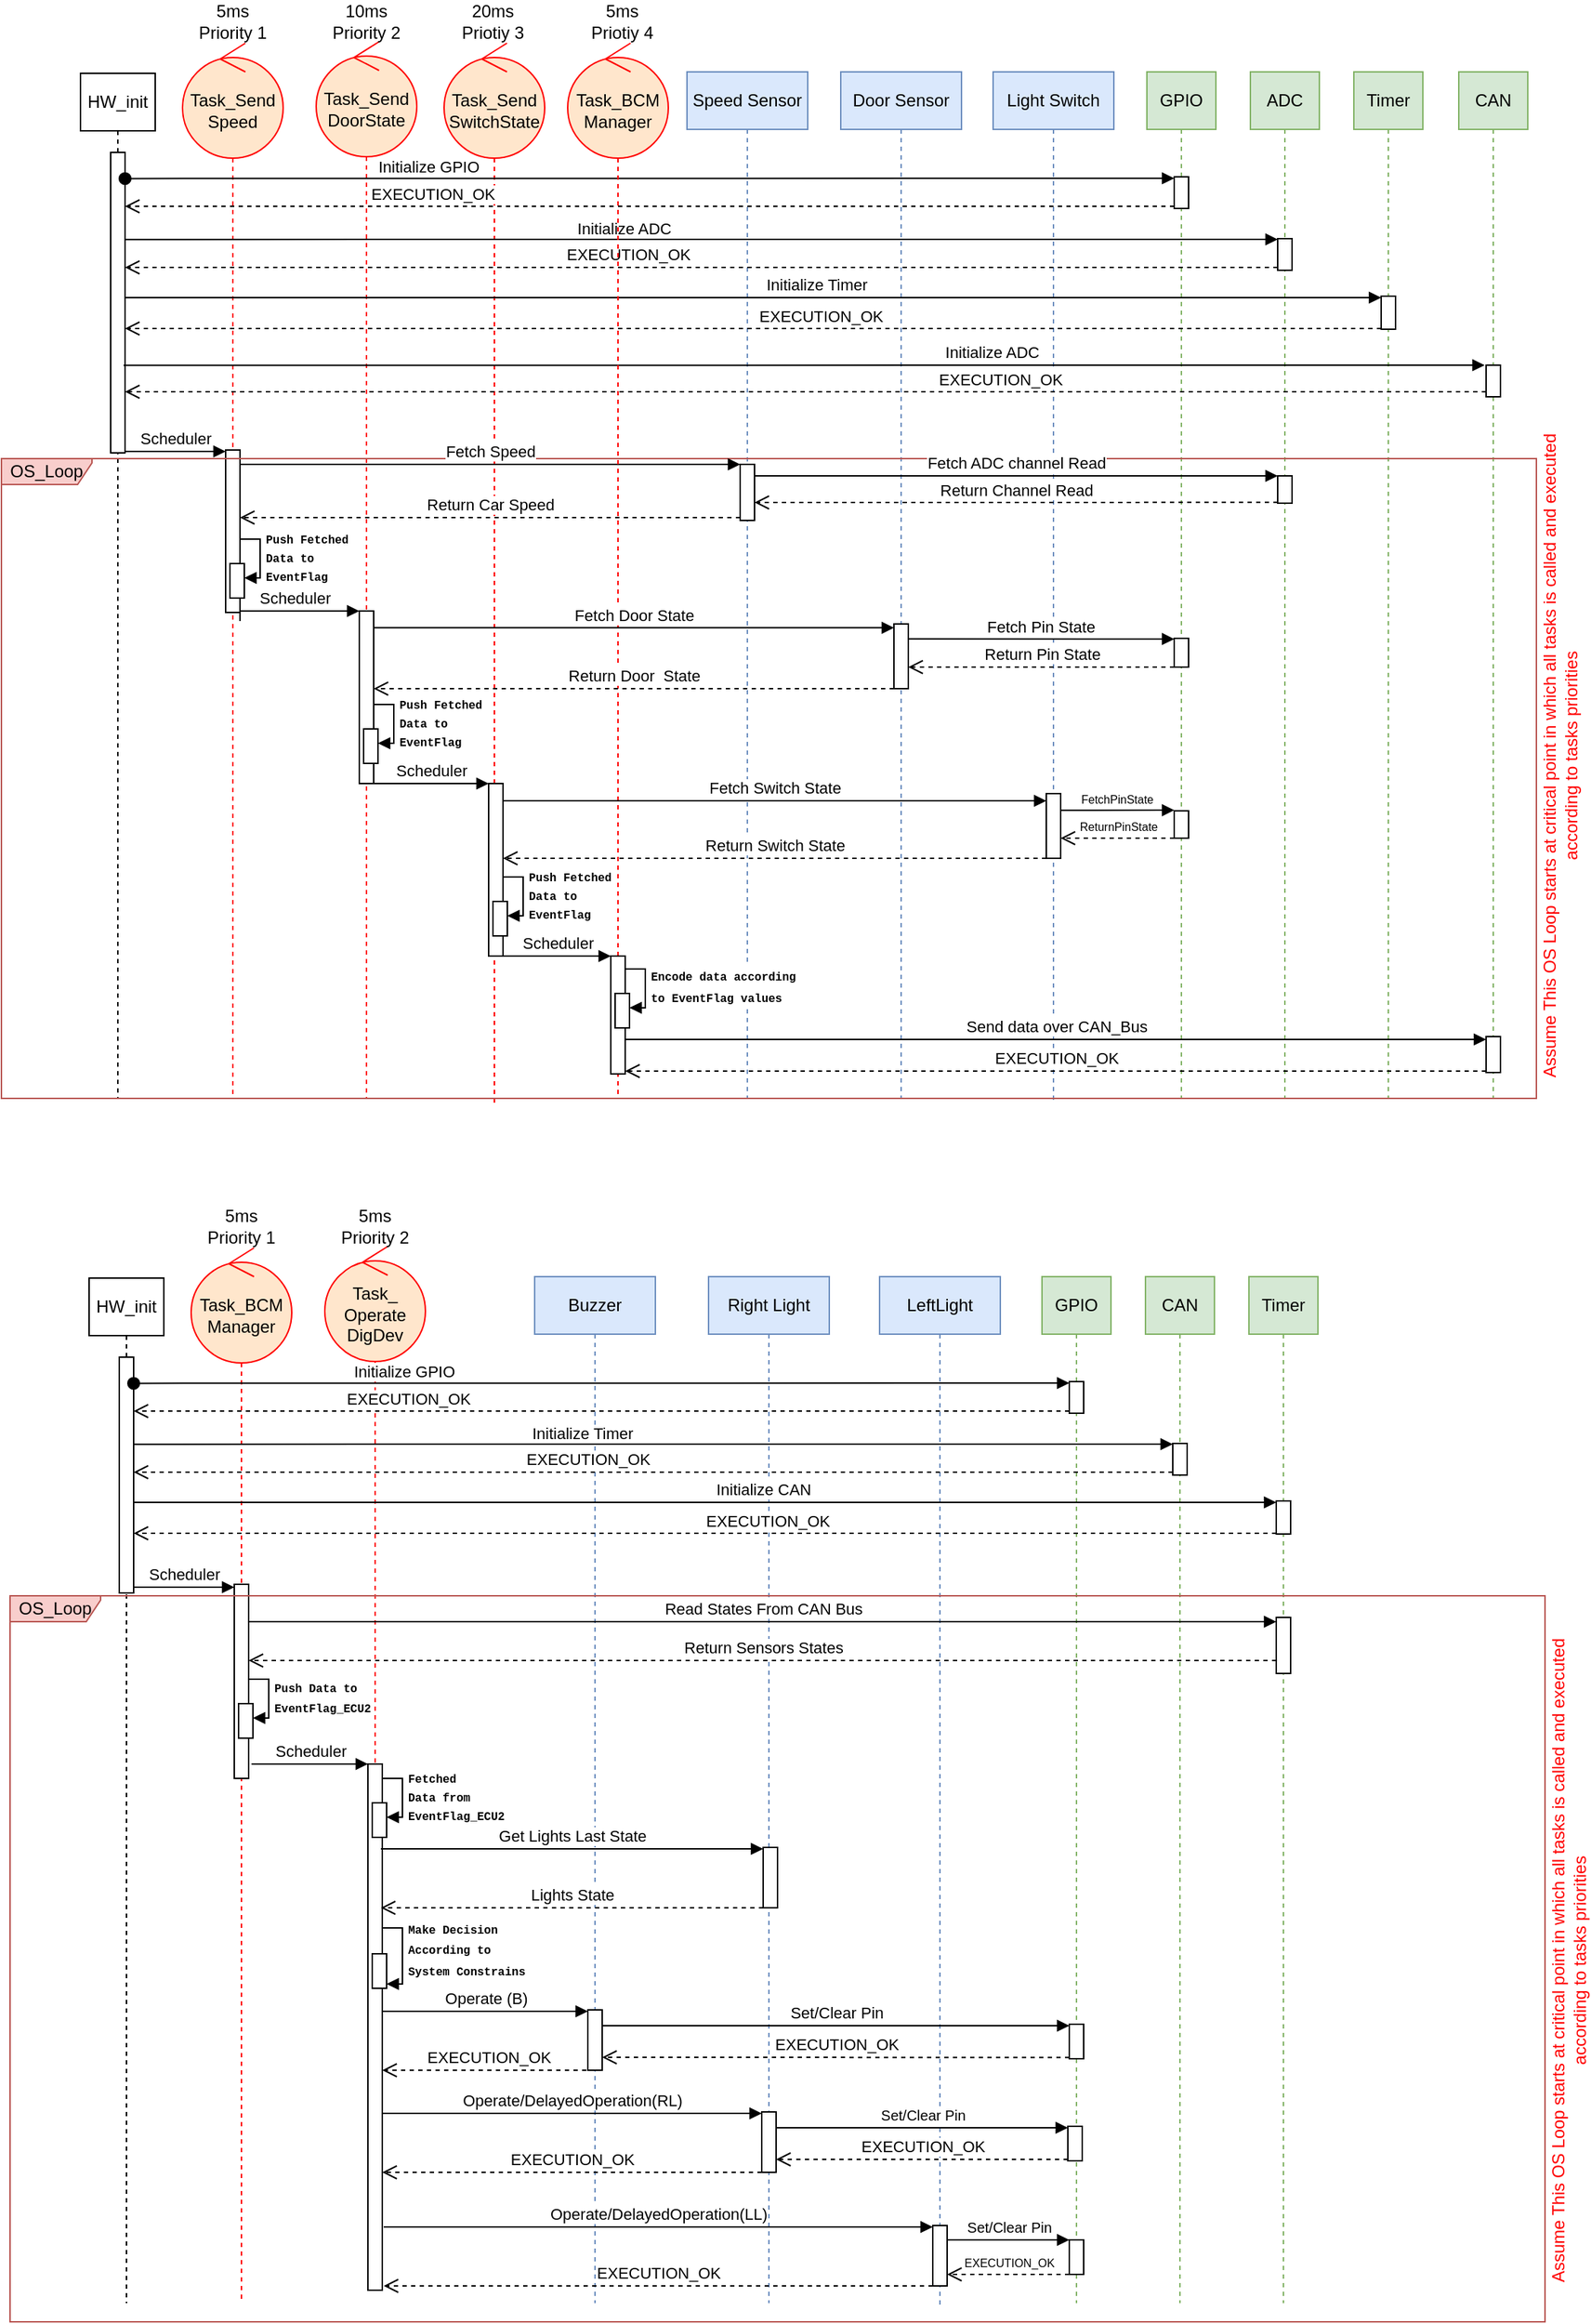 <mxfile version="21.1.2" type="device">
  <diagram name="Page-1" id="13e1069c-82ec-6db2-03f1-153e76fe0fe0">
    <mxGraphModel dx="2607" dy="708" grid="1" gridSize="3" guides="1" tooltips="1" connect="1" arrows="1" fold="1" page="1" pageScale="1" pageWidth="1169" pageHeight="827" background="none" math="0" shadow="0">
      <root>
        <mxCell id="0" />
        <mxCell id="1" parent="0" />
        <mxCell id="6P89vWP8wOT5OqLG-MA0-3" value="&lt;br&gt;Task_BCM&lt;br&gt;Manager" style="shape=umlLifeline;perimeter=lifelinePerimeter;whiteSpace=wrap;html=1;container=1;dropTarget=0;collapsible=0;recursiveResize=0;outlineConnect=0;portConstraint=eastwest;newEdgeStyle={&quot;edgeStyle&quot;:&quot;elbowEdgeStyle&quot;,&quot;elbow&quot;:&quot;vertical&quot;,&quot;curved&quot;:0,&quot;rounded&quot;:0};participant=umlControl;size=80;fillColor=#ffe6cc;strokeColor=#FF0000;" parent="1" vertex="1">
          <mxGeometry x="150" y="1710" width="70" height="734" as="geometry" />
        </mxCell>
        <mxCell id="6P89vWP8wOT5OqLG-MA0-71" value="" style="html=1;points=[];perimeter=orthogonalPerimeter;outlineConnect=0;targetShapes=umlLifeline;portConstraint=eastwest;newEdgeStyle={&quot;edgeStyle&quot;:&quot;elbowEdgeStyle&quot;,&quot;elbow&quot;:&quot;vertical&quot;,&quot;curved&quot;:0,&quot;rounded&quot;:0};" parent="6P89vWP8wOT5OqLG-MA0-3" vertex="1">
          <mxGeometry x="30" y="234" width="10" height="135" as="geometry" />
        </mxCell>
        <mxCell id="6P89vWP8wOT5OqLG-MA0-4" value="&lt;br&gt;Task_&lt;br&gt;Operate&lt;br&gt;DigDev" style="shape=umlLifeline;perimeter=lifelinePerimeter;whiteSpace=wrap;html=1;container=1;dropTarget=0;collapsible=0;recursiveResize=0;outlineConnect=0;portConstraint=eastwest;newEdgeStyle={&quot;edgeStyle&quot;:&quot;elbowEdgeStyle&quot;,&quot;elbow&quot;:&quot;vertical&quot;,&quot;curved&quot;:0,&quot;rounded&quot;:0};participant=umlControl;size=80;fillColor=#ffe6cc;strokeColor=#FF0000;" parent="1" vertex="1">
          <mxGeometry x="243" y="1709" width="70" height="727" as="geometry" />
        </mxCell>
        <mxCell id="6P89vWP8wOT5OqLG-MA0-92" value="" style="html=1;points=[];perimeter=orthogonalPerimeter;outlineConnect=0;targetShapes=umlLifeline;portConstraint=eastwest;newEdgeStyle={&quot;edgeStyle&quot;:&quot;elbowEdgeStyle&quot;,&quot;elbow&quot;:&quot;vertical&quot;,&quot;curved&quot;:0,&quot;rounded&quot;:0};" parent="6P89vWP8wOT5OqLG-MA0-4" vertex="1">
          <mxGeometry x="30" y="360" width="10" height="366" as="geometry" />
        </mxCell>
        <mxCell id="6P89vWP8wOT5OqLG-MA0-99" value="" style="html=1;points=[];perimeter=orthogonalPerimeter;outlineConnect=0;targetShapes=umlLifeline;portConstraint=eastwest;newEdgeStyle={&quot;edgeStyle&quot;:&quot;elbowEdgeStyle&quot;,&quot;elbow&quot;:&quot;vertical&quot;,&quot;curved&quot;:0,&quot;rounded&quot;:0};" parent="6P89vWP8wOT5OqLG-MA0-4" vertex="1">
          <mxGeometry x="33" y="387" width="10" height="24" as="geometry" />
        </mxCell>
        <mxCell id="6P89vWP8wOT5OqLG-MA0-100" value="&lt;b style=&quot;border-color: var(--border-color); font-family: &amp;quot;Courier New&amp;quot;; font-size: 8px;&quot;&gt;Fetched&lt;br style=&quot;border-color: var(--border-color);&quot;&gt;Data from&lt;br style=&quot;border-color: var(--border-color);&quot;&gt;EventFlag_ECU2&lt;/b&gt;" style="html=1;align=left;spacingLeft=2;endArrow=block;rounded=0;edgeStyle=orthogonalEdgeStyle;curved=0;rounded=0;" parent="6P89vWP8wOT5OqLG-MA0-4" target="6P89vWP8wOT5OqLG-MA0-99" edge="1">
          <mxGeometry relative="1" as="geometry">
            <mxPoint x="40.0" y="370" as="sourcePoint" />
            <Array as="points">
              <mxPoint x="54" y="370" />
              <mxPoint x="54" y="397" />
            </Array>
            <mxPoint as="offset" />
          </mxGeometry>
        </mxCell>
        <mxCell id="6P89vWP8wOT5OqLG-MA0-7" value="5ms&lt;br&gt;Priority 1" style="text;html=1;strokeColor=none;fillColor=none;align=center;verticalAlign=middle;whiteSpace=wrap;rounded=0;" parent="1" vertex="1">
          <mxGeometry x="155" y="1680" width="60" height="30" as="geometry" />
        </mxCell>
        <mxCell id="6P89vWP8wOT5OqLG-MA0-8" value="5ms&lt;br&gt;Priority 2" style="text;html=1;strokeColor=none;fillColor=none;align=center;verticalAlign=middle;whiteSpace=wrap;rounded=0;" parent="1" vertex="1">
          <mxGeometry x="248" y="1680" width="60" height="30" as="geometry" />
        </mxCell>
        <mxCell id="6P89vWP8wOT5OqLG-MA0-10" value="Buzzer" style="shape=umlLifeline;perimeter=lifelinePerimeter;whiteSpace=wrap;html=1;container=1;dropTarget=0;collapsible=0;recursiveResize=0;outlineConnect=0;portConstraint=eastwest;newEdgeStyle={&quot;edgeStyle&quot;:&quot;elbowEdgeStyle&quot;,&quot;elbow&quot;:&quot;vertical&quot;,&quot;curved&quot;:0,&quot;rounded&quot;:0};fillColor=#dae8fc;strokeColor=#6c8ebf;" parent="1" vertex="1">
          <mxGeometry x="389" y="1730" width="84" height="714" as="geometry" />
        </mxCell>
        <mxCell id="6P89vWP8wOT5OqLG-MA0-93" value="" style="html=1;points=[];perimeter=orthogonalPerimeter;outlineConnect=0;targetShapes=umlLifeline;portConstraint=eastwest;newEdgeStyle={&quot;edgeStyle&quot;:&quot;elbowEdgeStyle&quot;,&quot;elbow&quot;:&quot;vertical&quot;,&quot;curved&quot;:0,&quot;rounded&quot;:0};" parent="6P89vWP8wOT5OqLG-MA0-10" vertex="1">
          <mxGeometry x="37" y="510" width="10" height="42" as="geometry" />
        </mxCell>
        <mxCell id="6P89vWP8wOT5OqLG-MA0-11" value="Right Light" style="shape=umlLifeline;perimeter=lifelinePerimeter;whiteSpace=wrap;html=1;container=1;dropTarget=0;collapsible=0;recursiveResize=0;outlineConnect=0;portConstraint=eastwest;newEdgeStyle={&quot;edgeStyle&quot;:&quot;elbowEdgeStyle&quot;,&quot;elbow&quot;:&quot;vertical&quot;,&quot;curved&quot;:0,&quot;rounded&quot;:0};fillColor=#dae8fc;strokeColor=#6c8ebf;" parent="1" vertex="1">
          <mxGeometry x="510" y="1730" width="84" height="714" as="geometry" />
        </mxCell>
        <mxCell id="6P89vWP8wOT5OqLG-MA0-12" value="LeftLight" style="shape=umlLifeline;perimeter=lifelinePerimeter;whiteSpace=wrap;html=1;container=1;dropTarget=0;collapsible=0;recursiveResize=0;outlineConnect=0;portConstraint=eastwest;newEdgeStyle={&quot;edgeStyle&quot;:&quot;elbowEdgeStyle&quot;,&quot;elbow&quot;:&quot;vertical&quot;,&quot;curved&quot;:0,&quot;rounded&quot;:0};fillColor=#dae8fc;strokeColor=#6c8ebf;" parent="1" vertex="1">
          <mxGeometry x="629" y="1730" width="84" height="717" as="geometry" />
        </mxCell>
        <mxCell id="6P89vWP8wOT5OqLG-MA0-13" value="GPIO" style="shape=umlLifeline;perimeter=lifelinePerimeter;whiteSpace=wrap;html=1;container=1;dropTarget=0;collapsible=0;recursiveResize=0;outlineConnect=0;portConstraint=eastwest;newEdgeStyle={&quot;edgeStyle&quot;:&quot;elbowEdgeStyle&quot;,&quot;elbow&quot;:&quot;vertical&quot;,&quot;curved&quot;:0,&quot;rounded&quot;:0};fillColor=#d5e8d4;strokeColor=#82b366;" parent="1" vertex="1">
          <mxGeometry x="742" y="1730" width="48" height="714" as="geometry" />
        </mxCell>
        <mxCell id="6P89vWP8wOT5OqLG-MA0-37" value="" style="html=1;points=[];perimeter=orthogonalPerimeter;outlineConnect=0;targetShapes=umlLifeline;portConstraint=eastwest;newEdgeStyle={&quot;edgeStyle&quot;:&quot;elbowEdgeStyle&quot;,&quot;elbow&quot;:&quot;vertical&quot;,&quot;curved&quot;:0,&quot;rounded&quot;:0};" parent="6P89vWP8wOT5OqLG-MA0-13" vertex="1">
          <mxGeometry x="19" y="73" width="10" height="22" as="geometry" />
        </mxCell>
        <mxCell id="6P89vWP8wOT5OqLG-MA0-210" value="" style="html=1;points=[];perimeter=orthogonalPerimeter;outlineConnect=0;targetShapes=umlLifeline;portConstraint=eastwest;newEdgeStyle={&quot;edgeStyle&quot;:&quot;elbowEdgeStyle&quot;,&quot;elbow&quot;:&quot;vertical&quot;,&quot;curved&quot;:0,&quot;rounded&quot;:0};" parent="6P89vWP8wOT5OqLG-MA0-13" vertex="1">
          <mxGeometry x="19" y="520" width="10" height="24" as="geometry" />
        </mxCell>
        <mxCell id="6P89vWP8wOT5OqLG-MA0-26" value="CAN" style="shape=umlLifeline;perimeter=lifelinePerimeter;whiteSpace=wrap;html=1;container=1;dropTarget=0;collapsible=0;recursiveResize=0;outlineConnect=0;portConstraint=eastwest;newEdgeStyle={&quot;edgeStyle&quot;:&quot;elbowEdgeStyle&quot;,&quot;elbow&quot;:&quot;vertical&quot;,&quot;curved&quot;:0,&quot;rounded&quot;:0};fillColor=#d5e8d4;strokeColor=#82b366;" parent="1" vertex="1">
          <mxGeometry x="814" y="1730" width="48" height="714" as="geometry" />
        </mxCell>
        <mxCell id="6P89vWP8wOT5OqLG-MA0-42" value="" style="html=1;points=[];perimeter=orthogonalPerimeter;outlineConnect=0;targetShapes=umlLifeline;portConstraint=eastwest;newEdgeStyle={&quot;edgeStyle&quot;:&quot;elbowEdgeStyle&quot;,&quot;elbow&quot;:&quot;vertical&quot;,&quot;curved&quot;:0,&quot;rounded&quot;:0};" parent="6P89vWP8wOT5OqLG-MA0-26" vertex="1">
          <mxGeometry x="19" y="116" width="10" height="22" as="geometry" />
        </mxCell>
        <mxCell id="6P89vWP8wOT5OqLG-MA0-27" value="Timer" style="shape=umlLifeline;perimeter=lifelinePerimeter;whiteSpace=wrap;html=1;container=1;dropTarget=0;collapsible=0;recursiveResize=0;outlineConnect=0;portConstraint=eastwest;newEdgeStyle={&quot;edgeStyle&quot;:&quot;elbowEdgeStyle&quot;,&quot;elbow&quot;:&quot;vertical&quot;,&quot;curved&quot;:0,&quot;rounded&quot;:0};fillColor=#d5e8d4;strokeColor=#82b366;" parent="1" vertex="1">
          <mxGeometry x="886" y="1730" width="48" height="714" as="geometry" />
        </mxCell>
        <mxCell id="6P89vWP8wOT5OqLG-MA0-46" value="" style="html=1;points=[];perimeter=orthogonalPerimeter;outlineConnect=0;targetShapes=umlLifeline;portConstraint=eastwest;newEdgeStyle={&quot;edgeStyle&quot;:&quot;elbowEdgeStyle&quot;,&quot;elbow&quot;:&quot;vertical&quot;,&quot;curved&quot;:0,&quot;rounded&quot;:0};" parent="6P89vWP8wOT5OqLG-MA0-27" vertex="1">
          <mxGeometry x="19" y="156" width="10" height="23" as="geometry" />
        </mxCell>
        <mxCell id="6P89vWP8wOT5OqLG-MA0-33" value="HW_init" style="shape=umlLifeline;perimeter=lifelinePerimeter;whiteSpace=wrap;html=1;container=1;dropTarget=0;collapsible=0;recursiveResize=0;outlineConnect=0;portConstraint=eastwest;newEdgeStyle={&quot;edgeStyle&quot;:&quot;elbowEdgeStyle&quot;,&quot;elbow&quot;:&quot;vertical&quot;,&quot;curved&quot;:0,&quot;rounded&quot;:0};" parent="1" vertex="1">
          <mxGeometry x="79" y="1731" width="52" height="713" as="geometry" />
        </mxCell>
        <mxCell id="6P89vWP8wOT5OqLG-MA0-34" value="" style="html=1;points=[];perimeter=orthogonalPerimeter;outlineConnect=0;targetShapes=umlLifeline;portConstraint=eastwest;newEdgeStyle={&quot;edgeStyle&quot;:&quot;elbowEdgeStyle&quot;,&quot;elbow&quot;:&quot;vertical&quot;,&quot;curved&quot;:0,&quot;rounded&quot;:0};" parent="6P89vWP8wOT5OqLG-MA0-33" vertex="1">
          <mxGeometry x="21" y="55" width="10" height="164" as="geometry" />
        </mxCell>
        <mxCell id="6P89vWP8wOT5OqLG-MA0-38" value="EXECUTION_OK" style="html=1;verticalAlign=bottom;endArrow=open;dashed=1;endSize=8;edgeStyle=elbowEdgeStyle;elbow=vertical;curved=0;rounded=0;" parent="1" source="6P89vWP8wOT5OqLG-MA0-37" edge="1">
          <mxGeometry x="0.413" relative="1" as="geometry">
            <mxPoint x="746" y="1825" as="sourcePoint" />
            <mxPoint x="110" y="1823.714" as="targetPoint" />
            <mxPoint as="offset" />
          </mxGeometry>
        </mxCell>
        <mxCell id="6P89vWP8wOT5OqLG-MA0-43" value="EXECUTION_OK" style="html=1;verticalAlign=bottom;endArrow=open;dashed=1;endSize=8;edgeStyle=elbowEdgeStyle;elbow=vertical;curved=0;rounded=0;" parent="1" source="6P89vWP8wOT5OqLG-MA0-42" edge="1">
          <mxGeometry x="0.127" relative="1" as="geometry">
            <mxPoint x="827" y="1867" as="sourcePoint" />
            <mxPoint x="110" y="1866.095" as="targetPoint" />
            <mxPoint as="offset" />
          </mxGeometry>
        </mxCell>
        <mxCell id="6P89vWP8wOT5OqLG-MA0-52" value="EXECUTION_OK" style="html=1;verticalAlign=bottom;endArrow=open;dashed=1;endSize=8;edgeStyle=elbowEdgeStyle;elbow=vertical;curved=0;rounded=0;" parent="1" source="6P89vWP8wOT5OqLG-MA0-46" edge="1">
          <mxGeometry x="-0.108" relative="1" as="geometry">
            <mxPoint x="746" y="1916" as="sourcePoint" />
            <mxPoint x="110" y="1908.476" as="targetPoint" />
            <mxPoint as="offset" />
          </mxGeometry>
        </mxCell>
        <mxCell id="6P89vWP8wOT5OqLG-MA0-61" value="Initialize Timer" style="html=1;verticalAlign=bottom;endArrow=block;edgeStyle=elbowEdgeStyle;elbow=vertical;curved=0;rounded=0;" parent="1" target="6P89vWP8wOT5OqLG-MA0-42" edge="1">
          <mxGeometry x="-0.135" y="-1" width="80" relative="1" as="geometry">
            <mxPoint x="110" y="1846.571" as="sourcePoint" />
            <mxPoint x="197" y="1847" as="targetPoint" />
            <mxPoint as="offset" />
          </mxGeometry>
        </mxCell>
        <mxCell id="6P89vWP8wOT5OqLG-MA0-63" value="Initialize GPIO" style="html=1;verticalAlign=bottom;startArrow=oval;startFill=1;endArrow=block;startSize=8;edgeStyle=elbowEdgeStyle;elbow=vertical;curved=0;rounded=0;" parent="1" target="6P89vWP8wOT5OqLG-MA0-37" edge="1">
          <mxGeometry x="-0.421" y="-1" width="60" relative="1" as="geometry">
            <mxPoint x="110" y="1804.19" as="sourcePoint" />
            <mxPoint x="769" y="1804.19" as="targetPoint" />
            <mxPoint as="offset" />
          </mxGeometry>
        </mxCell>
        <mxCell id="6P89vWP8wOT5OqLG-MA0-64" value="Initialize CAN" style="html=1;verticalAlign=bottom;endArrow=block;edgeStyle=elbowEdgeStyle;elbow=vertical;curved=0;rounded=0;" parent="1" target="6P89vWP8wOT5OqLG-MA0-46" edge="1">
          <mxGeometry x="0.101" width="80" relative="1" as="geometry">
            <mxPoint x="110" y="1887" as="sourcePoint" />
            <mxPoint x="984" y="1887.08" as="targetPoint" />
            <mxPoint as="offset" />
          </mxGeometry>
        </mxCell>
        <mxCell id="6P89vWP8wOT5OqLG-MA0-66" value="OS_Loop" style="shape=umlFrame;whiteSpace=wrap;html=1;pointerEvents=0;width=63;height=18;fillColor=#f8cecc;strokeColor=#b85450;" parent="1" vertex="1">
          <mxGeometry x="24" y="1952" width="1068" height="505" as="geometry" />
        </mxCell>
        <mxCell id="6P89vWP8wOT5OqLG-MA0-74" value="Scheduler" style="html=1;verticalAlign=bottom;endArrow=block;edgeStyle=elbowEdgeStyle;elbow=vertical;curved=0;rounded=0;" parent="1" source="6P89vWP8wOT5OqLG-MA0-34" target="6P89vWP8wOT5OqLG-MA0-71" edge="1">
          <mxGeometry width="80" relative="1" as="geometry">
            <mxPoint x="120" y="1994.05" as="sourcePoint" />
            <mxPoint x="168" y="1994" as="targetPoint" />
            <Array as="points">
              <mxPoint x="126" y="1946" />
              <mxPoint x="144" y="1952" />
              <mxPoint x="123" y="1994" />
              <mxPoint x="123" y="1997" />
              <mxPoint x="123" y="1994" />
            </Array>
          </mxGeometry>
        </mxCell>
        <mxCell id="6P89vWP8wOT5OqLG-MA0-75" value="Read States From CAN Bus" style="html=1;verticalAlign=bottom;endArrow=block;edgeStyle=elbowEdgeStyle;elbow=vertical;curved=0;rounded=0;" parent="1" source="6P89vWP8wOT5OqLG-MA0-71" target="6P89vWP8wOT5OqLG-MA0-76" edge="1">
          <mxGeometry width="80" relative="1" as="geometry">
            <mxPoint x="198" y="2009" as="sourcePoint" />
            <mxPoint x="255" y="2009" as="targetPoint" />
            <Array as="points">
              <mxPoint x="354" y="1970" />
              <mxPoint x="327" y="2003" />
            </Array>
          </mxGeometry>
        </mxCell>
        <mxCell id="6P89vWP8wOT5OqLG-MA0-82" value="" style="html=1;points=[];perimeter=orthogonalPerimeter;outlineConnect=0;targetShapes=umlLifeline;portConstraint=eastwest;newEdgeStyle={&quot;edgeStyle&quot;:&quot;elbowEdgeStyle&quot;,&quot;elbow&quot;:&quot;vertical&quot;,&quot;curved&quot;:0,&quot;rounded&quot;:0};" parent="1" vertex="1">
          <mxGeometry x="183" y="2027" width="10" height="24" as="geometry" />
        </mxCell>
        <mxCell id="6P89vWP8wOT5OqLG-MA0-83" value="&lt;font face=&quot;Courier New&quot; style=&quot;font-size: 8px;&quot;&gt;&lt;b&gt;Push Data to&lt;br&gt;EventFlag_ECU2&lt;br&gt;&lt;/b&gt;&lt;/font&gt;" style="html=1;align=left;spacingLeft=2;endArrow=block;rounded=0;edgeStyle=orthogonalEdgeStyle;curved=0;rounded=0;" parent="1" target="6P89vWP8wOT5OqLG-MA0-82" edge="1">
          <mxGeometry relative="1" as="geometry">
            <mxPoint x="190.0" y="2010" as="sourcePoint" />
            <Array as="points">
              <mxPoint x="204" y="2010" />
              <mxPoint x="204" y="2037" />
            </Array>
            <mxPoint as="offset" />
          </mxGeometry>
        </mxCell>
        <mxCell id="6P89vWP8wOT5OqLG-MA0-80" value="Return Sensors States" style="html=1;verticalAlign=bottom;endArrow=open;dashed=1;endSize=8;edgeStyle=elbowEdgeStyle;elbow=vertical;curved=0;rounded=0;" parent="1" source="6P89vWP8wOT5OqLG-MA0-76" edge="1">
          <mxGeometry relative="1" as="geometry">
            <mxPoint x="538" y="2040" as="sourcePoint" />
            <mxPoint x="190" y="1997" as="targetPoint" />
            <Array as="points">
              <mxPoint x="237" y="1997" />
              <mxPoint x="234" y="2027" />
              <mxPoint x="234" y="2009" />
              <mxPoint x="234" y="1994" />
              <mxPoint x="720" y="2003" />
              <mxPoint x="519" y="2040" />
            </Array>
          </mxGeometry>
        </mxCell>
        <mxCell id="6P89vWP8wOT5OqLG-MA0-134" value="Assume This OS Loop starts at critical point in which all tasks is called and executed according to tasks priorities" style="text;html=1;strokeColor=none;fillColor=none;align=center;verticalAlign=middle;whiteSpace=wrap;rounded=0;rotation=-90;fontColor=#FF0000;fontStyle=0" parent="1" vertex="1">
          <mxGeometry x="862" y="2190.5" width="492" height="30" as="geometry" />
        </mxCell>
        <mxCell id="6P89vWP8wOT5OqLG-MA0-135" value="&lt;br&gt;Task_Send&lt;br&gt;Speed" style="shape=umlLifeline;perimeter=lifelinePerimeter;whiteSpace=wrap;html=1;container=1;dropTarget=0;collapsible=0;recursiveResize=0;outlineConnect=0;portConstraint=eastwest;newEdgeStyle={&quot;edgeStyle&quot;:&quot;elbowEdgeStyle&quot;,&quot;elbow&quot;:&quot;vertical&quot;,&quot;curved&quot;:0,&quot;rounded&quot;:0};participant=umlControl;size=80;fillColor=#ffe6cc;strokeColor=#FF0000;" parent="1" vertex="1">
          <mxGeometry x="144" y="872" width="70" height="734" as="geometry" />
        </mxCell>
        <mxCell id="6P89vWP8wOT5OqLG-MA0-136" value="" style="html=1;points=[];perimeter=orthogonalPerimeter;outlineConnect=0;targetShapes=umlLifeline;portConstraint=eastwest;newEdgeStyle={&quot;edgeStyle&quot;:&quot;elbowEdgeStyle&quot;,&quot;elbow&quot;:&quot;vertical&quot;,&quot;curved&quot;:0,&quot;rounded&quot;:0};" parent="6P89vWP8wOT5OqLG-MA0-135" vertex="1">
          <mxGeometry x="30" y="283" width="10" height="113" as="geometry" />
        </mxCell>
        <mxCell id="6P89vWP8wOT5OqLG-MA0-137" value="&lt;br&gt;Task_Send&lt;br&gt;DoorState" style="shape=umlLifeline;perimeter=lifelinePerimeter;whiteSpace=wrap;html=1;container=1;dropTarget=0;collapsible=0;recursiveResize=0;outlineConnect=0;portConstraint=eastwest;newEdgeStyle={&quot;edgeStyle&quot;:&quot;elbowEdgeStyle&quot;,&quot;elbow&quot;:&quot;vertical&quot;,&quot;curved&quot;:0,&quot;rounded&quot;:0};participant=umlControl;size=80;fillColor=#ffe6cc;strokeColor=#FF0000;" parent="1" vertex="1">
          <mxGeometry x="237" y="871" width="70" height="735" as="geometry" />
        </mxCell>
        <mxCell id="6P89vWP8wOT5OqLG-MA0-138" value="" style="html=1;points=[];perimeter=orthogonalPerimeter;outlineConnect=0;targetShapes=umlLifeline;portConstraint=eastwest;newEdgeStyle={&quot;edgeStyle&quot;:&quot;elbowEdgeStyle&quot;,&quot;elbow&quot;:&quot;vertical&quot;,&quot;curved&quot;:0,&quot;rounded&quot;:0};" parent="6P89vWP8wOT5OqLG-MA0-137" vertex="1">
          <mxGeometry x="30" y="396" width="10" height="120" as="geometry" />
        </mxCell>
        <mxCell id="6P89vWP8wOT5OqLG-MA0-139" value="&lt;br&gt;Task_Send&lt;br&gt;SwitchState" style="shape=umlLifeline;perimeter=lifelinePerimeter;whiteSpace=wrap;html=1;container=1;dropTarget=0;collapsible=0;recursiveResize=0;outlineConnect=0;portConstraint=eastwest;newEdgeStyle={&quot;edgeStyle&quot;:&quot;elbowEdgeStyle&quot;,&quot;elbow&quot;:&quot;vertical&quot;,&quot;curved&quot;:0,&quot;rounded&quot;:0};participant=umlControl;size=80;fillColor=#ffe6cc;strokeColor=#FF0000;" parent="1" vertex="1">
          <mxGeometry x="326" y="872" width="70" height="737" as="geometry" />
        </mxCell>
        <mxCell id="6P89vWP8wOT5OqLG-MA0-140" value="" style="html=1;points=[];perimeter=orthogonalPerimeter;outlineConnect=0;targetShapes=umlLifeline;portConstraint=eastwest;newEdgeStyle={&quot;edgeStyle&quot;:&quot;elbowEdgeStyle&quot;,&quot;elbow&quot;:&quot;vertical&quot;,&quot;curved&quot;:0,&quot;rounded&quot;:0};" parent="6P89vWP8wOT5OqLG-MA0-139" vertex="1">
          <mxGeometry x="31" y="515" width="10" height="120" as="geometry" />
        </mxCell>
        <mxCell id="6P89vWP8wOT5OqLG-MA0-141" value="" style="html=1;points=[];perimeter=orthogonalPerimeter;outlineConnect=0;targetShapes=umlLifeline;portConstraint=eastwest;newEdgeStyle={&quot;edgeStyle&quot;:&quot;elbowEdgeStyle&quot;,&quot;elbow&quot;:&quot;vertical&quot;,&quot;curved&quot;:0,&quot;rounded&quot;:0};" parent="6P89vWP8wOT5OqLG-MA0-139" vertex="1">
          <mxGeometry x="34" y="597" width="10" height="24" as="geometry" />
        </mxCell>
        <mxCell id="6P89vWP8wOT5OqLG-MA0-142" value="&lt;b style=&quot;border-color: var(--border-color); font-family: &amp;quot;Courier New&amp;quot;; font-size: 8px;&quot;&gt;Push Fetched&lt;br style=&quot;border-color: var(--border-color);&quot;&gt;Data to&lt;br style=&quot;border-color: var(--border-color);&quot;&gt;EventFlag&lt;/b&gt;" style="html=1;align=left;spacingLeft=2;endArrow=block;rounded=0;edgeStyle=orthogonalEdgeStyle;curved=0;rounded=0;" parent="6P89vWP8wOT5OqLG-MA0-139" target="6P89vWP8wOT5OqLG-MA0-141" edge="1">
          <mxGeometry relative="1" as="geometry">
            <mxPoint x="41.0" y="580" as="sourcePoint" />
            <Array as="points">
              <mxPoint x="55" y="580" />
              <mxPoint x="55" y="607" />
            </Array>
            <mxPoint as="offset" />
          </mxGeometry>
        </mxCell>
        <mxCell id="6P89vWP8wOT5OqLG-MA0-143" value="5ms&lt;br&gt;Priority 1" style="text;html=1;strokeColor=none;fillColor=none;align=center;verticalAlign=middle;whiteSpace=wrap;rounded=0;" parent="1" vertex="1">
          <mxGeometry x="149" y="842" width="60" height="30" as="geometry" />
        </mxCell>
        <mxCell id="6P89vWP8wOT5OqLG-MA0-144" value="10ms&lt;br&gt;Priority 2" style="text;html=1;strokeColor=none;fillColor=none;align=center;verticalAlign=middle;whiteSpace=wrap;rounded=0;" parent="1" vertex="1">
          <mxGeometry x="242" y="842" width="60" height="30" as="geometry" />
        </mxCell>
        <mxCell id="6P89vWP8wOT5OqLG-MA0-145" value="20ms&lt;br&gt;Priotiy 3" style="text;html=1;strokeColor=none;fillColor=none;align=center;verticalAlign=middle;whiteSpace=wrap;rounded=0;" parent="1" vertex="1">
          <mxGeometry x="330" y="842" width="60" height="30" as="geometry" />
        </mxCell>
        <mxCell id="6P89vWP8wOT5OqLG-MA0-146" value="Speed Sensor" style="shape=umlLifeline;perimeter=lifelinePerimeter;whiteSpace=wrap;html=1;container=1;dropTarget=0;collapsible=0;recursiveResize=0;outlineConnect=0;portConstraint=eastwest;newEdgeStyle={&quot;edgeStyle&quot;:&quot;elbowEdgeStyle&quot;,&quot;elbow&quot;:&quot;vertical&quot;,&quot;curved&quot;:0,&quot;rounded&quot;:0};fillColor=#dae8fc;strokeColor=#6c8ebf;" parent="1" vertex="1">
          <mxGeometry x="495" y="892" width="84" height="714" as="geometry" />
        </mxCell>
        <mxCell id="6P89vWP8wOT5OqLG-MA0-147" value="" style="html=1;points=[];perimeter=orthogonalPerimeter;outlineConnect=0;targetShapes=umlLifeline;portConstraint=eastwest;newEdgeStyle={&quot;edgeStyle&quot;:&quot;elbowEdgeStyle&quot;,&quot;elbow&quot;:&quot;vertical&quot;,&quot;curved&quot;:0,&quot;rounded&quot;:0};" parent="6P89vWP8wOT5OqLG-MA0-146" vertex="1">
          <mxGeometry x="37" y="273" width="10" height="39" as="geometry" />
        </mxCell>
        <mxCell id="6P89vWP8wOT5OqLG-MA0-148" value="Door Sensor" style="shape=umlLifeline;perimeter=lifelinePerimeter;whiteSpace=wrap;html=1;container=1;dropTarget=0;collapsible=0;recursiveResize=0;outlineConnect=0;portConstraint=eastwest;newEdgeStyle={&quot;edgeStyle&quot;:&quot;elbowEdgeStyle&quot;,&quot;elbow&quot;:&quot;vertical&quot;,&quot;curved&quot;:0,&quot;rounded&quot;:0};fillColor=#dae8fc;strokeColor=#6c8ebf;" parent="1" vertex="1">
          <mxGeometry x="602" y="892" width="84" height="714" as="geometry" />
        </mxCell>
        <mxCell id="6P89vWP8wOT5OqLG-MA0-149" value="" style="html=1;points=[];perimeter=orthogonalPerimeter;outlineConnect=0;targetShapes=umlLifeline;portConstraint=eastwest;newEdgeStyle={&quot;edgeStyle&quot;:&quot;elbowEdgeStyle&quot;,&quot;elbow&quot;:&quot;vertical&quot;,&quot;curved&quot;:0,&quot;rounded&quot;:0};" parent="6P89vWP8wOT5OqLG-MA0-148" vertex="1">
          <mxGeometry x="37" y="384" width="10" height="45" as="geometry" />
        </mxCell>
        <mxCell id="6P89vWP8wOT5OqLG-MA0-150" value="Light Switch" style="shape=umlLifeline;perimeter=lifelinePerimeter;whiteSpace=wrap;html=1;container=1;dropTarget=0;collapsible=0;recursiveResize=0;outlineConnect=0;portConstraint=eastwest;newEdgeStyle={&quot;edgeStyle&quot;:&quot;elbowEdgeStyle&quot;,&quot;elbow&quot;:&quot;vertical&quot;,&quot;curved&quot;:0,&quot;rounded&quot;:0};fillColor=#dae8fc;strokeColor=#6c8ebf;" parent="1" vertex="1">
          <mxGeometry x="708" y="892" width="84" height="717" as="geometry" />
        </mxCell>
        <mxCell id="6P89vWP8wOT5OqLG-MA0-151" value="GPIO" style="shape=umlLifeline;perimeter=lifelinePerimeter;whiteSpace=wrap;html=1;container=1;dropTarget=0;collapsible=0;recursiveResize=0;outlineConnect=0;portConstraint=eastwest;newEdgeStyle={&quot;edgeStyle&quot;:&quot;elbowEdgeStyle&quot;,&quot;elbow&quot;:&quot;vertical&quot;,&quot;curved&quot;:0,&quot;rounded&quot;:0};fillColor=#d5e8d4;strokeColor=#82b366;" parent="1" vertex="1">
          <mxGeometry x="815" y="892" width="48" height="714" as="geometry" />
        </mxCell>
        <mxCell id="6P89vWP8wOT5OqLG-MA0-152" value="" style="html=1;points=[];perimeter=orthogonalPerimeter;outlineConnect=0;targetShapes=umlLifeline;portConstraint=eastwest;newEdgeStyle={&quot;edgeStyle&quot;:&quot;elbowEdgeStyle&quot;,&quot;elbow&quot;:&quot;vertical&quot;,&quot;curved&quot;:0,&quot;rounded&quot;:0};" parent="6P89vWP8wOT5OqLG-MA0-151" vertex="1">
          <mxGeometry x="19" y="73" width="10" height="22" as="geometry" />
        </mxCell>
        <mxCell id="6P89vWP8wOT5OqLG-MA0-153" value="" style="html=1;points=[];perimeter=orthogonalPerimeter;outlineConnect=0;targetShapes=umlLifeline;portConstraint=eastwest;newEdgeStyle={&quot;edgeStyle&quot;:&quot;elbowEdgeStyle&quot;,&quot;elbow&quot;:&quot;vertical&quot;,&quot;curved&quot;:0,&quot;rounded&quot;:0};" parent="6P89vWP8wOT5OqLG-MA0-151" vertex="1">
          <mxGeometry x="19" y="514" width="10" height="19" as="geometry" />
        </mxCell>
        <mxCell id="6P89vWP8wOT5OqLG-MA0-154" value="ADC" style="shape=umlLifeline;perimeter=lifelinePerimeter;whiteSpace=wrap;html=1;container=1;dropTarget=0;collapsible=0;recursiveResize=0;outlineConnect=0;portConstraint=eastwest;newEdgeStyle={&quot;edgeStyle&quot;:&quot;elbowEdgeStyle&quot;,&quot;elbow&quot;:&quot;vertical&quot;,&quot;curved&quot;:0,&quot;rounded&quot;:0};fillColor=#d5e8d4;strokeColor=#82b366;" parent="1" vertex="1">
          <mxGeometry x="887" y="892" width="48" height="714" as="geometry" />
        </mxCell>
        <mxCell id="6P89vWP8wOT5OqLG-MA0-155" value="" style="html=1;points=[];perimeter=orthogonalPerimeter;outlineConnect=0;targetShapes=umlLifeline;portConstraint=eastwest;newEdgeStyle={&quot;edgeStyle&quot;:&quot;elbowEdgeStyle&quot;,&quot;elbow&quot;:&quot;vertical&quot;,&quot;curved&quot;:0,&quot;rounded&quot;:0};" parent="6P89vWP8wOT5OqLG-MA0-154" vertex="1">
          <mxGeometry x="19" y="116" width="10" height="22" as="geometry" />
        </mxCell>
        <mxCell id="6P89vWP8wOT5OqLG-MA0-156" value="" style="html=1;points=[];perimeter=orthogonalPerimeter;outlineConnect=0;targetShapes=umlLifeline;portConstraint=eastwest;newEdgeStyle={&quot;edgeStyle&quot;:&quot;elbowEdgeStyle&quot;,&quot;elbow&quot;:&quot;vertical&quot;,&quot;curved&quot;:0,&quot;rounded&quot;:0};" parent="6P89vWP8wOT5OqLG-MA0-154" vertex="1">
          <mxGeometry x="19" y="281" width="10" height="19" as="geometry" />
        </mxCell>
        <mxCell id="6P89vWP8wOT5OqLG-MA0-157" value="Timer" style="shape=umlLifeline;perimeter=lifelinePerimeter;whiteSpace=wrap;html=1;container=1;dropTarget=0;collapsible=0;recursiveResize=0;outlineConnect=0;portConstraint=eastwest;newEdgeStyle={&quot;edgeStyle&quot;:&quot;elbowEdgeStyle&quot;,&quot;elbow&quot;:&quot;vertical&quot;,&quot;curved&quot;:0,&quot;rounded&quot;:0};fillColor=#d5e8d4;strokeColor=#82b366;" parent="1" vertex="1">
          <mxGeometry x="959" y="892" width="48" height="714" as="geometry" />
        </mxCell>
        <mxCell id="6P89vWP8wOT5OqLG-MA0-158" value="" style="html=1;points=[];perimeter=orthogonalPerimeter;outlineConnect=0;targetShapes=umlLifeline;portConstraint=eastwest;newEdgeStyle={&quot;edgeStyle&quot;:&quot;elbowEdgeStyle&quot;,&quot;elbow&quot;:&quot;vertical&quot;,&quot;curved&quot;:0,&quot;rounded&quot;:0};" parent="6P89vWP8wOT5OqLG-MA0-157" vertex="1">
          <mxGeometry x="19" y="156" width="10" height="23" as="geometry" />
        </mxCell>
        <mxCell id="6P89vWP8wOT5OqLG-MA0-159" value="CAN" style="shape=umlLifeline;perimeter=lifelinePerimeter;whiteSpace=wrap;html=1;container=1;dropTarget=0;collapsible=0;recursiveResize=0;outlineConnect=0;portConstraint=eastwest;newEdgeStyle={&quot;edgeStyle&quot;:&quot;elbowEdgeStyle&quot;,&quot;elbow&quot;:&quot;vertical&quot;,&quot;curved&quot;:0,&quot;rounded&quot;:0};fillColor=#d5e8d4;strokeColor=#82b366;" parent="1" vertex="1">
          <mxGeometry x="1032" y="892" width="48" height="714" as="geometry" />
        </mxCell>
        <mxCell id="6P89vWP8wOT5OqLG-MA0-160" value="" style="html=1;points=[];perimeter=orthogonalPerimeter;outlineConnect=0;targetShapes=umlLifeline;portConstraint=eastwest;newEdgeStyle={&quot;edgeStyle&quot;:&quot;elbowEdgeStyle&quot;,&quot;elbow&quot;:&quot;vertical&quot;,&quot;curved&quot;:0,&quot;rounded&quot;:0};" parent="6P89vWP8wOT5OqLG-MA0-159" vertex="1">
          <mxGeometry x="19" y="204" width="10" height="22" as="geometry" />
        </mxCell>
        <mxCell id="6P89vWP8wOT5OqLG-MA0-161" value="HW_init" style="shape=umlLifeline;perimeter=lifelinePerimeter;whiteSpace=wrap;html=1;container=1;dropTarget=0;collapsible=0;recursiveResize=0;outlineConnect=0;portConstraint=eastwest;newEdgeStyle={&quot;edgeStyle&quot;:&quot;elbowEdgeStyle&quot;,&quot;elbow&quot;:&quot;vertical&quot;,&quot;curved&quot;:0,&quot;rounded&quot;:0};" parent="1" vertex="1">
          <mxGeometry x="73" y="893" width="52" height="713" as="geometry" />
        </mxCell>
        <mxCell id="6P89vWP8wOT5OqLG-MA0-162" value="" style="html=1;points=[];perimeter=orthogonalPerimeter;outlineConnect=0;targetShapes=umlLifeline;portConstraint=eastwest;newEdgeStyle={&quot;edgeStyle&quot;:&quot;elbowEdgeStyle&quot;,&quot;elbow&quot;:&quot;vertical&quot;,&quot;curved&quot;:0,&quot;rounded&quot;:0};" parent="6P89vWP8wOT5OqLG-MA0-161" vertex="1">
          <mxGeometry x="21" y="55" width="10" height="209" as="geometry" />
        </mxCell>
        <mxCell id="6P89vWP8wOT5OqLG-MA0-163" value="EXECUTION_OK" style="html=1;verticalAlign=bottom;endArrow=open;dashed=1;endSize=8;edgeStyle=elbowEdgeStyle;elbow=vertical;curved=0;rounded=0;" parent="1" source="6P89vWP8wOT5OqLG-MA0-152" edge="1">
          <mxGeometry x="0.413" relative="1" as="geometry">
            <mxPoint x="740" y="987" as="sourcePoint" />
            <mxPoint x="104" y="985.714" as="targetPoint" />
            <mxPoint as="offset" />
          </mxGeometry>
        </mxCell>
        <mxCell id="6P89vWP8wOT5OqLG-MA0-164" value="EXECUTION_OK" style="html=1;verticalAlign=bottom;endArrow=open;dashed=1;endSize=8;edgeStyle=elbowEdgeStyle;elbow=vertical;curved=0;rounded=0;" parent="1" source="6P89vWP8wOT5OqLG-MA0-155" edge="1">
          <mxGeometry x="0.127" relative="1" as="geometry">
            <mxPoint x="821" y="1029" as="sourcePoint" />
            <mxPoint x="104" y="1028.095" as="targetPoint" />
            <mxPoint as="offset" />
          </mxGeometry>
        </mxCell>
        <mxCell id="6P89vWP8wOT5OqLG-MA0-165" value="EXECUTION_OK" style="html=1;verticalAlign=bottom;endArrow=open;dashed=1;endSize=8;edgeStyle=elbowEdgeStyle;elbow=vertical;curved=0;rounded=0;" parent="1" source="6P89vWP8wOT5OqLG-MA0-158" edge="1">
          <mxGeometry x="-0.108" relative="1" as="geometry">
            <mxPoint x="740" y="1078" as="sourcePoint" />
            <mxPoint x="104" y="1070.476" as="targetPoint" />
            <mxPoint as="offset" />
          </mxGeometry>
        </mxCell>
        <mxCell id="6P89vWP8wOT5OqLG-MA0-166" value="EXECUTION_OK" style="html=1;verticalAlign=bottom;endArrow=open;dashed=1;endSize=8;edgeStyle=elbowEdgeStyle;elbow=vertical;curved=0;rounded=0;" parent="1" source="6P89vWP8wOT5OqLG-MA0-160" edge="1">
          <mxGeometry x="-0.286" relative="1" as="geometry">
            <mxPoint x="821" y="1120" as="sourcePoint" />
            <mxPoint x="104" y="1114.286" as="targetPoint" />
            <mxPoint as="offset" />
          </mxGeometry>
        </mxCell>
        <mxCell id="6P89vWP8wOT5OqLG-MA0-167" value="Initialize ADC" style="html=1;verticalAlign=bottom;endArrow=block;edgeStyle=elbowEdgeStyle;elbow=vertical;curved=0;rounded=0;" parent="1" target="6P89vWP8wOT5OqLG-MA0-155" edge="1">
          <mxGeometry x="-0.135" y="-1" width="80" relative="1" as="geometry">
            <mxPoint x="104" y="1008.571" as="sourcePoint" />
            <mxPoint x="191" y="1009" as="targetPoint" />
            <mxPoint as="offset" />
          </mxGeometry>
        </mxCell>
        <mxCell id="6P89vWP8wOT5OqLG-MA0-168" value="Initialize GPIO" style="html=1;verticalAlign=bottom;startArrow=oval;startFill=1;endArrow=block;startSize=8;edgeStyle=elbowEdgeStyle;elbow=vertical;curved=0;rounded=0;" parent="1" target="6P89vWP8wOT5OqLG-MA0-152" edge="1">
          <mxGeometry x="-0.421" y="-1" width="60" relative="1" as="geometry">
            <mxPoint x="104" y="966.19" as="sourcePoint" />
            <mxPoint x="763" y="966.19" as="targetPoint" />
            <mxPoint as="offset" />
          </mxGeometry>
        </mxCell>
        <mxCell id="6P89vWP8wOT5OqLG-MA0-169" value="Initialize Timer" style="html=1;verticalAlign=bottom;endArrow=block;edgeStyle=elbowEdgeStyle;elbow=vertical;curved=0;rounded=0;" parent="1" edge="1">
          <mxGeometry x="0.101" width="80" relative="1" as="geometry">
            <mxPoint x="104" y="1049" as="sourcePoint" />
            <mxPoint x="978" y="1049.08" as="targetPoint" />
            <mxPoint as="offset" />
          </mxGeometry>
        </mxCell>
        <mxCell id="6P89vWP8wOT5OqLG-MA0-170" value="Initialize ADC" style="html=1;verticalAlign=bottom;endArrow=block;edgeStyle=elbowEdgeStyle;elbow=vertical;curved=0;rounded=0;" parent="1" edge="1">
          <mxGeometry x="0.276" width="80" relative="1" as="geometry">
            <mxPoint x="103" y="1096.143" as="sourcePoint" />
            <mxPoint x="1050" y="1096.143" as="targetPoint" />
            <mxPoint as="offset" />
          </mxGeometry>
        </mxCell>
        <mxCell id="6P89vWP8wOT5OqLG-MA0-171" value="OS_Loop" style="shape=umlFrame;whiteSpace=wrap;html=1;pointerEvents=0;width=63;height=18;fillColor=#f8cecc;strokeColor=#b85450;" parent="1" vertex="1">
          <mxGeometry x="18" y="1161" width="1068" height="445" as="geometry" />
        </mxCell>
        <mxCell id="6P89vWP8wOT5OqLG-MA0-172" value="Scheduler" style="html=1;verticalAlign=bottom;endArrow=block;edgeStyle=elbowEdgeStyle;elbow=vertical;curved=0;rounded=0;" parent="1" source="6P89vWP8wOT5OqLG-MA0-162" target="6P89vWP8wOT5OqLG-MA0-136" edge="1">
          <mxGeometry width="80" relative="1" as="geometry">
            <mxPoint x="114" y="1156.05" as="sourcePoint" />
            <mxPoint x="162" y="1156" as="targetPoint" />
            <Array as="points">
              <mxPoint x="117" y="1156" />
              <mxPoint x="117" y="1159" />
              <mxPoint x="117" y="1156" />
            </Array>
          </mxGeometry>
        </mxCell>
        <mxCell id="6P89vWP8wOT5OqLG-MA0-173" value="Fetch Speed" style="html=1;verticalAlign=bottom;endArrow=block;edgeStyle=elbowEdgeStyle;elbow=vertical;curved=0;rounded=0;" parent="1" source="6P89vWP8wOT5OqLG-MA0-136" target="6P89vWP8wOT5OqLG-MA0-147" edge="1">
          <mxGeometry width="80" relative="1" as="geometry">
            <mxPoint x="192" y="1171" as="sourcePoint" />
            <mxPoint x="249" y="1171" as="targetPoint" />
            <Array as="points">
              <mxPoint x="321" y="1165" />
            </Array>
          </mxGeometry>
        </mxCell>
        <mxCell id="6P89vWP8wOT5OqLG-MA0-174" value="Fetch ADC channel Read" style="html=1;verticalAlign=bottom;endArrow=block;edgeStyle=elbowEdgeStyle;elbow=vertical;curved=0;rounded=0;" parent="1" source="6P89vWP8wOT5OqLG-MA0-147" target="6P89vWP8wOT5OqLG-MA0-156" edge="1">
          <mxGeometry width="80" relative="1" as="geometry">
            <mxPoint x="549" y="1173" as="sourcePoint" />
            <mxPoint x="835" y="1173" as="targetPoint" />
            <Array as="points">
              <mxPoint x="608" y="1173" />
            </Array>
          </mxGeometry>
        </mxCell>
        <mxCell id="6P89vWP8wOT5OqLG-MA0-175" value="Return Channel Read" style="html=1;verticalAlign=bottom;endArrow=open;dashed=1;endSize=8;edgeStyle=elbowEdgeStyle;elbow=vertical;curved=0;rounded=0;" parent="1" edge="1">
          <mxGeometry relative="1" as="geometry">
            <mxPoint x="906" y="1191.414" as="sourcePoint" />
            <mxPoint x="542" y="1191.414" as="targetPoint" />
          </mxGeometry>
        </mxCell>
        <mxCell id="6P89vWP8wOT5OqLG-MA0-176" value="" style="html=1;points=[];perimeter=orthogonalPerimeter;outlineConnect=0;targetShapes=umlLifeline;portConstraint=eastwest;newEdgeStyle={&quot;edgeStyle&quot;:&quot;elbowEdgeStyle&quot;,&quot;elbow&quot;:&quot;vertical&quot;,&quot;curved&quot;:0,&quot;rounded&quot;:0};" parent="1" vertex="1">
          <mxGeometry x="177" y="1234" width="10" height="24" as="geometry" />
        </mxCell>
        <mxCell id="6P89vWP8wOT5OqLG-MA0-177" value="&lt;font face=&quot;Courier New&quot; style=&quot;font-size: 8px;&quot;&gt;&lt;b&gt;Push Fetched&lt;br&gt;Data to&lt;br&gt;EventFlag&lt;br&gt;&lt;/b&gt;&lt;/font&gt;" style="html=1;align=left;spacingLeft=2;endArrow=block;rounded=0;edgeStyle=orthogonalEdgeStyle;curved=0;rounded=0;" parent="1" target="6P89vWP8wOT5OqLG-MA0-176" edge="1">
          <mxGeometry relative="1" as="geometry">
            <mxPoint x="184.0" y="1217" as="sourcePoint" />
            <Array as="points">
              <mxPoint x="198" y="1217" />
              <mxPoint x="198" y="1244" />
            </Array>
            <mxPoint as="offset" />
          </mxGeometry>
        </mxCell>
        <mxCell id="6P89vWP8wOT5OqLG-MA0-178" value="Return Car Speed" style="html=1;verticalAlign=bottom;endArrow=open;dashed=1;endSize=8;edgeStyle=elbowEdgeStyle;elbow=vertical;curved=0;rounded=0;" parent="1" edge="1">
          <mxGeometry relative="1" as="geometry">
            <mxPoint x="532" y="1202" as="sourcePoint" />
            <mxPoint x="184" y="1202" as="targetPoint" />
            <Array as="points">
              <mxPoint x="513" y="1202" />
            </Array>
          </mxGeometry>
        </mxCell>
        <mxCell id="6P89vWP8wOT5OqLG-MA0-179" value="&lt;br&gt;Task_BCM&lt;br&gt;Manager" style="shape=umlLifeline;perimeter=lifelinePerimeter;whiteSpace=wrap;html=1;container=1;dropTarget=0;collapsible=0;recursiveResize=0;outlineConnect=0;portConstraint=eastwest;newEdgeStyle={&quot;edgeStyle&quot;:&quot;elbowEdgeStyle&quot;,&quot;elbow&quot;:&quot;vertical&quot;,&quot;curved&quot;:0,&quot;rounded&quot;:0};participant=umlControl;size=80;fillColor=#ffe6cc;strokeColor=#FF0000;" parent="1" vertex="1">
          <mxGeometry x="412" y="872" width="70" height="734" as="geometry" />
        </mxCell>
        <mxCell id="6P89vWP8wOT5OqLG-MA0-180" value="" style="html=1;points=[];perimeter=orthogonalPerimeter;outlineConnect=0;targetShapes=umlLifeline;portConstraint=eastwest;newEdgeStyle={&quot;edgeStyle&quot;:&quot;elbowEdgeStyle&quot;,&quot;elbow&quot;:&quot;vertical&quot;,&quot;curved&quot;:0,&quot;rounded&quot;:0};" parent="6P89vWP8wOT5OqLG-MA0-179" vertex="1">
          <mxGeometry x="30" y="635" width="10" height="82" as="geometry" />
        </mxCell>
        <mxCell id="6P89vWP8wOT5OqLG-MA0-181" value="" style="html=1;points=[];perimeter=orthogonalPerimeter;outlineConnect=0;targetShapes=umlLifeline;portConstraint=eastwest;newEdgeStyle={&quot;edgeStyle&quot;:&quot;elbowEdgeStyle&quot;,&quot;elbow&quot;:&quot;vertical&quot;,&quot;curved&quot;:0,&quot;rounded&quot;:0};" parent="6P89vWP8wOT5OqLG-MA0-179" vertex="1">
          <mxGeometry x="33" y="661" width="10" height="24" as="geometry" />
        </mxCell>
        <mxCell id="6P89vWP8wOT5OqLG-MA0-182" value="&lt;font face=&quot;Courier New&quot;&gt;&lt;span style=&quot;font-size: 8px;&quot;&gt;&lt;b&gt;Encode data according&lt;br&gt;to EventFlag values&lt;br&gt;&lt;/b&gt;&lt;/span&gt;&lt;/font&gt;" style="html=1;align=left;spacingLeft=2;endArrow=block;rounded=0;edgeStyle=orthogonalEdgeStyle;curved=0;rounded=0;" parent="6P89vWP8wOT5OqLG-MA0-179" target="6P89vWP8wOT5OqLG-MA0-181" edge="1">
          <mxGeometry relative="1" as="geometry">
            <mxPoint x="40.0" y="644" as="sourcePoint" />
            <Array as="points">
              <mxPoint x="54" y="644" />
              <mxPoint x="54" y="671" />
            </Array>
            <mxPoint as="offset" />
          </mxGeometry>
        </mxCell>
        <mxCell id="6P89vWP8wOT5OqLG-MA0-183" value="5ms&lt;br&gt;Priotiy 4" style="text;html=1;strokeColor=none;fillColor=none;align=center;verticalAlign=middle;whiteSpace=wrap;rounded=0;" parent="1" vertex="1">
          <mxGeometry x="420" y="842" width="60" height="30" as="geometry" />
        </mxCell>
        <mxCell id="6P89vWP8wOT5OqLG-MA0-184" value="Scheduler" style="html=1;verticalAlign=bottom;endArrow=block;edgeStyle=elbowEdgeStyle;elbow=vertical;curved=0;rounded=0;" parent="1" target="6P89vWP8wOT5OqLG-MA0-138" edge="1">
          <mxGeometry width="80" relative="1" as="geometry">
            <mxPoint x="184" y="1274" as="sourcePoint" />
            <mxPoint x="271.5" y="1274" as="targetPoint" />
            <Array as="points">
              <mxPoint x="198" y="1267" />
              <mxPoint x="207" y="1274" />
              <mxPoint x="199" y="1280" />
              <mxPoint x="199" y="1283" />
              <mxPoint x="199" y="1280" />
            </Array>
          </mxGeometry>
        </mxCell>
        <mxCell id="6P89vWP8wOT5OqLG-MA0-185" value="Fetch Door State" style="html=1;verticalAlign=bottom;endArrow=block;edgeStyle=elbowEdgeStyle;elbow=vertical;curved=0;rounded=0;" parent="1" target="6P89vWP8wOT5OqLG-MA0-149" edge="1">
          <mxGeometry width="80" relative="1" as="geometry">
            <mxPoint x="277" y="1278.67" as="sourcePoint" />
            <mxPoint x="642" y="1278.67" as="targetPoint" />
            <Array as="points">
              <mxPoint x="431" y="1278.67" />
            </Array>
          </mxGeometry>
        </mxCell>
        <mxCell id="6P89vWP8wOT5OqLG-MA0-186" value="Fetch Pin State" style="html=1;verticalAlign=bottom;endArrow=block;edgeStyle=elbowEdgeStyle;elbow=vertical;curved=0;rounded=0;" parent="1" edge="1">
          <mxGeometry width="80" relative="1" as="geometry">
            <mxPoint x="649" y="1286.4" as="sourcePoint" />
            <mxPoint x="834" y="1286.4" as="targetPoint" />
            <Array as="points" />
          </mxGeometry>
        </mxCell>
        <mxCell id="6P89vWP8wOT5OqLG-MA0-187" value="" style="html=1;points=[];perimeter=orthogonalPerimeter;outlineConnect=0;targetShapes=umlLifeline;portConstraint=eastwest;newEdgeStyle={&quot;edgeStyle&quot;:&quot;elbowEdgeStyle&quot;,&quot;elbow&quot;:&quot;vertical&quot;,&quot;curved&quot;:0,&quot;rounded&quot;:0};" parent="1" vertex="1">
          <mxGeometry x="834" y="1286" width="10" height="20" as="geometry" />
        </mxCell>
        <mxCell id="6P89vWP8wOT5OqLG-MA0-188" value="Return Pin State" style="html=1;verticalAlign=bottom;endArrow=open;dashed=1;endSize=8;edgeStyle=elbowEdgeStyle;elbow=vertical;curved=0;rounded=0;" parent="1" edge="1">
          <mxGeometry relative="1" as="geometry">
            <mxPoint x="834" y="1306" as="sourcePoint" />
            <mxPoint x="649" y="1306" as="targetPoint" />
          </mxGeometry>
        </mxCell>
        <mxCell id="6P89vWP8wOT5OqLG-MA0-189" value="Return Door&amp;nbsp; State" style="html=1;verticalAlign=bottom;endArrow=open;dashed=1;endSize=8;edgeStyle=elbowEdgeStyle;elbow=vertical;curved=0;rounded=0;" parent="1" edge="1">
          <mxGeometry x="0.0" relative="1" as="geometry">
            <mxPoint x="639" y="1321" as="sourcePoint" />
            <mxPoint x="277" y="1321.048" as="targetPoint" />
            <mxPoint as="offset" />
          </mxGeometry>
        </mxCell>
        <mxCell id="6P89vWP8wOT5OqLG-MA0-190" value="" style="html=1;points=[];perimeter=orthogonalPerimeter;outlineConnect=0;targetShapes=umlLifeline;portConstraint=eastwest;newEdgeStyle={&quot;edgeStyle&quot;:&quot;elbowEdgeStyle&quot;,&quot;elbow&quot;:&quot;vertical&quot;,&quot;curved&quot;:0,&quot;rounded&quot;:0};" parent="1" vertex="1">
          <mxGeometry x="270" y="1349" width="10" height="24" as="geometry" />
        </mxCell>
        <mxCell id="6P89vWP8wOT5OqLG-MA0-191" value="&lt;b style=&quot;border-color: var(--border-color); font-family: &amp;quot;Courier New&amp;quot;; font-size: 8px;&quot;&gt;Push Fetched&lt;br style=&quot;border-color: var(--border-color);&quot;&gt;Data to&lt;br style=&quot;border-color: var(--border-color);&quot;&gt;EventFlag&lt;/b&gt;" style="html=1;align=left;spacingLeft=2;endArrow=block;rounded=0;edgeStyle=orthogonalEdgeStyle;curved=0;rounded=0;" parent="1" target="6P89vWP8wOT5OqLG-MA0-190" edge="1">
          <mxGeometry relative="1" as="geometry">
            <mxPoint x="277.0" y="1332" as="sourcePoint" />
            <Array as="points">
              <mxPoint x="291" y="1332" />
              <mxPoint x="291" y="1359" />
            </Array>
            <mxPoint as="offset" />
          </mxGeometry>
        </mxCell>
        <mxCell id="6P89vWP8wOT5OqLG-MA0-192" value="Scheduler" style="html=1;verticalAlign=bottom;endArrow=block;edgeStyle=elbowEdgeStyle;elbow=vertical;curved=0;rounded=0;" parent="1" source="6P89vWP8wOT5OqLG-MA0-138" target="6P89vWP8wOT5OqLG-MA0-140" edge="1">
          <mxGeometry width="80" relative="1" as="geometry">
            <mxPoint x="280" y="1387" as="sourcePoint" />
            <mxPoint x="350" y="1387" as="targetPoint" />
            <Array as="points">
              <mxPoint x="293" y="1387" />
              <mxPoint x="293" y="1390" />
              <mxPoint x="293" y="1387" />
            </Array>
          </mxGeometry>
        </mxCell>
        <mxCell id="6P89vWP8wOT5OqLG-MA0-193" value="" style="html=1;points=[];perimeter=orthogonalPerimeter;outlineConnect=0;targetShapes=umlLifeline;portConstraint=eastwest;newEdgeStyle={&quot;edgeStyle&quot;:&quot;elbowEdgeStyle&quot;,&quot;elbow&quot;:&quot;vertical&quot;,&quot;curved&quot;:0,&quot;rounded&quot;:0};" parent="1" vertex="1">
          <mxGeometry x="745" y="1394" width="10" height="45" as="geometry" />
        </mxCell>
        <mxCell id="6P89vWP8wOT5OqLG-MA0-194" value="Fetch Switch State" style="html=1;verticalAlign=bottom;endArrow=block;edgeStyle=elbowEdgeStyle;elbow=vertical;curved=0;rounded=0;" parent="1" source="6P89vWP8wOT5OqLG-MA0-140" target="6P89vWP8wOT5OqLG-MA0-193" edge="1">
          <mxGeometry width="80" relative="1" as="geometry">
            <mxPoint x="378" y="1399" as="sourcePoint" />
            <mxPoint x="740" y="1399.33" as="targetPoint" />
            <Array as="points">
              <mxPoint x="532" y="1399" />
            </Array>
          </mxGeometry>
        </mxCell>
        <mxCell id="6P89vWP8wOT5OqLG-MA0-195" value="&lt;font style=&quot;font-size: 8px;&quot;&gt;FetchPinState&lt;/font&gt;" style="html=1;verticalAlign=bottom;endArrow=block;edgeStyle=elbowEdgeStyle;elbow=vertical;curved=0;rounded=0;" parent="1" edge="1">
          <mxGeometry width="80" relative="1" as="geometry">
            <mxPoint x="755" y="1405.667" as="sourcePoint" />
            <mxPoint x="834" y="1405.667" as="targetPoint" />
            <Array as="points" />
          </mxGeometry>
        </mxCell>
        <mxCell id="6P89vWP8wOT5OqLG-MA0-196" value="&lt;font style=&quot;font-size: 8px;&quot;&gt;ReturnPinState&lt;/font&gt;" style="html=1;verticalAlign=bottom;endArrow=open;dashed=1;endSize=8;edgeStyle=elbowEdgeStyle;elbow=vertical;curved=0;rounded=0;" parent="1" target="6P89vWP8wOT5OqLG-MA0-193" edge="1">
          <mxGeometry relative="1" as="geometry">
            <mxPoint x="834" y="1425.057" as="sourcePoint" />
            <mxPoint x="645" y="1425.14" as="targetPoint" />
          </mxGeometry>
        </mxCell>
        <mxCell id="6P89vWP8wOT5OqLG-MA0-197" value="Return Switch State" style="html=1;verticalAlign=bottom;endArrow=open;dashed=1;endSize=8;edgeStyle=elbowEdgeStyle;elbow=vertical;curved=0;rounded=0;" parent="1" source="6P89vWP8wOT5OqLG-MA0-193" target="6P89vWP8wOT5OqLG-MA0-140" edge="1">
          <mxGeometry relative="1" as="geometry">
            <mxPoint x="736.5" y="1438.57" as="sourcePoint" />
            <mxPoint x="551.5" y="1438.57" as="targetPoint" />
            <Array as="points">
              <mxPoint x="540" y="1439" />
            </Array>
          </mxGeometry>
        </mxCell>
        <mxCell id="6P89vWP8wOT5OqLG-MA0-198" value="Scheduler" style="html=1;verticalAlign=bottom;endArrow=block;edgeStyle=elbowEdgeStyle;elbow=vertical;curved=0;rounded=0;" parent="1" source="6P89vWP8wOT5OqLG-MA0-140" target="6P89vWP8wOT5OqLG-MA0-180" edge="1">
          <mxGeometry width="80" relative="1" as="geometry">
            <mxPoint x="372" y="1507" as="sourcePoint" />
            <mxPoint x="414" y="1507" as="targetPoint" />
            <Array as="points">
              <mxPoint x="388" y="1507" />
              <mxPoint x="388" y="1510" />
              <mxPoint x="388" y="1507" />
            </Array>
          </mxGeometry>
        </mxCell>
        <mxCell id="6P89vWP8wOT5OqLG-MA0-199" value="Send data over CAN_Bus" style="html=1;verticalAlign=bottom;endArrow=block;edgeStyle=elbowEdgeStyle;elbow=vertical;curved=0;rounded=0;" parent="1" target="6P89vWP8wOT5OqLG-MA0-200" edge="1">
          <mxGeometry width="80" relative="1" as="geometry">
            <mxPoint x="452" y="1565" as="sourcePoint" />
            <mxPoint x="833" y="1565" as="targetPoint" />
            <Array as="points">
              <mxPoint x="620" y="1565" />
            </Array>
          </mxGeometry>
        </mxCell>
        <mxCell id="6P89vWP8wOT5OqLG-MA0-200" value="" style="html=1;points=[];perimeter=orthogonalPerimeter;outlineConnect=0;targetShapes=umlLifeline;portConstraint=eastwest;newEdgeStyle={&quot;edgeStyle&quot;:&quot;elbowEdgeStyle&quot;,&quot;elbow&quot;:&quot;vertical&quot;,&quot;curved&quot;:0,&quot;rounded&quot;:0};" parent="1" vertex="1">
          <mxGeometry x="1051" y="1563" width="10" height="25" as="geometry" />
        </mxCell>
        <mxCell id="6P89vWP8wOT5OqLG-MA0-201" value="EXECUTION_OK" style="html=1;verticalAlign=bottom;endArrow=open;dashed=1;endSize=8;edgeStyle=elbowEdgeStyle;elbow=vertical;curved=0;rounded=0;" parent="1" edge="1">
          <mxGeometry relative="1" as="geometry">
            <mxPoint x="1051" y="1587" as="sourcePoint" />
            <mxPoint x="452" y="1587" as="targetPoint" />
            <Array as="points">
              <mxPoint x="830" y="1587" />
            </Array>
          </mxGeometry>
        </mxCell>
        <mxCell id="6P89vWP8wOT5OqLG-MA0-202" value="Assume This OS Loop starts at critical point in which all tasks is called and executed according to tasks priorities" style="text;html=1;strokeColor=none;fillColor=none;align=center;verticalAlign=middle;whiteSpace=wrap;rounded=0;rotation=-90;fontColor=#FF0000;fontStyle=0" parent="1" vertex="1">
          <mxGeometry x="856" y="1352.5" width="492" height="30" as="geometry" />
        </mxCell>
        <mxCell id="6P89vWP8wOT5OqLG-MA0-76" value="" style="html=1;points=[];perimeter=orthogonalPerimeter;outlineConnect=0;targetShapes=umlLifeline;portConstraint=eastwest;newEdgeStyle={&quot;edgeStyle&quot;:&quot;elbowEdgeStyle&quot;,&quot;elbow&quot;:&quot;vertical&quot;,&quot;curved&quot;:0,&quot;rounded&quot;:0};" parent="1" vertex="1">
          <mxGeometry x="905" y="1967" width="10" height="39" as="geometry" />
        </mxCell>
        <mxCell id="6P89vWP8wOT5OqLG-MA0-203" value="Scheduler" style="html=1;verticalAlign=bottom;endArrow=block;edgeStyle=elbowEdgeStyle;elbow=vertical;curved=0;rounded=0;" parent="1" target="6P89vWP8wOT5OqLG-MA0-92" edge="1">
          <mxGeometry width="80" relative="1" as="geometry">
            <mxPoint x="192" y="2069" as="sourcePoint" />
            <mxPoint x="262" y="2069" as="targetPoint" />
            <Array as="points">
              <mxPoint x="208" y="2069" />
              <mxPoint x="226" y="2075" />
              <mxPoint x="205" y="2117" />
              <mxPoint x="205" y="2120" />
              <mxPoint x="205" y="2117" />
            </Array>
          </mxGeometry>
        </mxCell>
        <mxCell id="6P89vWP8wOT5OqLG-MA0-208" value="Operate (B)" style="html=1;verticalAlign=bottom;endArrow=block;edgeStyle=elbowEdgeStyle;elbow=vertical;curved=0;rounded=0;" parent="1" target="6P89vWP8wOT5OqLG-MA0-93" edge="1">
          <mxGeometry width="80" relative="1" as="geometry">
            <mxPoint x="283" y="2241" as="sourcePoint" />
            <mxPoint x="423" y="2241" as="targetPoint" />
          </mxGeometry>
        </mxCell>
        <mxCell id="6P89vWP8wOT5OqLG-MA0-209" value="Set/Clear Pin" style="html=1;verticalAlign=bottom;endArrow=block;edgeStyle=elbowEdgeStyle;elbow=vertical;curved=0;rounded=0;" parent="1" edge="1">
          <mxGeometry width="80" relative="1" as="geometry">
            <mxPoint x="436" y="2251" as="sourcePoint" />
            <mxPoint x="761" y="2251" as="targetPoint" />
            <Array as="points">
              <mxPoint x="480" y="2251" />
            </Array>
          </mxGeometry>
        </mxCell>
        <mxCell id="6P89vWP8wOT5OqLG-MA0-212" value="EXECUTION_OK" style="html=1;verticalAlign=bottom;endArrow=open;dashed=1;endSize=8;edgeStyle=elbowEdgeStyle;elbow=vertical;curved=0;rounded=0;" parent="1" edge="1">
          <mxGeometry relative="1" as="geometry">
            <mxPoint x="761.0" y="2273.118" as="sourcePoint" />
            <mxPoint x="436" y="2273.095" as="targetPoint" />
          </mxGeometry>
        </mxCell>
        <mxCell id="6P89vWP8wOT5OqLG-MA0-213" value="EXECUTION_OK" style="html=1;verticalAlign=bottom;endArrow=open;dashed=1;endSize=8;edgeStyle=elbowEdgeStyle;elbow=vertical;curved=0;rounded=0;" parent="1" edge="1">
          <mxGeometry relative="1" as="geometry">
            <mxPoint x="431" y="2282" as="sourcePoint" />
            <mxPoint x="283" y="2282" as="targetPoint" />
            <Array as="points">
              <mxPoint x="360" y="2282" />
            </Array>
          </mxGeometry>
        </mxCell>
        <mxCell id="6P89vWP8wOT5OqLG-MA0-227" value="" style="html=1;points=[];perimeter=orthogonalPerimeter;outlineConnect=0;targetShapes=umlLifeline;portConstraint=eastwest;newEdgeStyle={&quot;edgeStyle&quot;:&quot;elbowEdgeStyle&quot;,&quot;elbow&quot;:&quot;vertical&quot;,&quot;curved&quot;:0,&quot;rounded&quot;:0};" parent="1" vertex="1">
          <mxGeometry x="547" y="2311" width="10" height="42" as="geometry" />
        </mxCell>
        <mxCell id="6P89vWP8wOT5OqLG-MA0-228" value="" style="html=1;points=[];perimeter=orthogonalPerimeter;outlineConnect=0;targetShapes=umlLifeline;portConstraint=eastwest;newEdgeStyle={&quot;edgeStyle&quot;:&quot;elbowEdgeStyle&quot;,&quot;elbow&quot;:&quot;vertical&quot;,&quot;curved&quot;:0,&quot;rounded&quot;:0};" parent="1" vertex="1">
          <mxGeometry x="760" y="2321" width="10" height="24" as="geometry" />
        </mxCell>
        <mxCell id="6P89vWP8wOT5OqLG-MA0-229" value="Operate/DelayedOperation(RL)" style="html=1;verticalAlign=bottom;endArrow=block;edgeStyle=elbowEdgeStyle;elbow=vertical;curved=0;rounded=0;" parent="1" target="6P89vWP8wOT5OqLG-MA0-227" edge="1">
          <mxGeometry width="80" relative="1" as="geometry">
            <mxPoint x="283" y="2312" as="sourcePoint" />
            <mxPoint x="423" y="2312" as="targetPoint" />
          </mxGeometry>
        </mxCell>
        <mxCell id="6P89vWP8wOT5OqLG-MA0-230" value="&lt;font style=&quot;font-size: 10px;&quot;&gt;Set/Clear Pin&lt;/font&gt;" style="html=1;verticalAlign=bottom;endArrow=block;edgeStyle=elbowEdgeStyle;elbow=vertical;curved=0;rounded=0;" parent="1" target="6P89vWP8wOT5OqLG-MA0-228" edge="1">
          <mxGeometry width="80" relative="1" as="geometry">
            <mxPoint x="557" y="2322" as="sourcePoint" />
            <mxPoint x="882" y="2322" as="targetPoint" />
            <Array as="points">
              <mxPoint x="601" y="2322" />
            </Array>
          </mxGeometry>
        </mxCell>
        <mxCell id="6P89vWP8wOT5OqLG-MA0-231" value="&lt;font style=&quot;font-size: 11px;&quot;&gt;EXECUTION_OK&lt;/font&gt;" style="html=1;verticalAlign=bottom;endArrow=open;dashed=1;endSize=8;edgeStyle=elbowEdgeStyle;elbow=vertical;curved=0;rounded=0;" parent="1" source="6P89vWP8wOT5OqLG-MA0-228" edge="1">
          <mxGeometry relative="1" as="geometry">
            <mxPoint x="882.0" y="2344.118" as="sourcePoint" />
            <mxPoint x="557" y="2344.095" as="targetPoint" />
          </mxGeometry>
        </mxCell>
        <mxCell id="6P89vWP8wOT5OqLG-MA0-232" value="EXECUTION_OK" style="html=1;verticalAlign=bottom;endArrow=open;dashed=1;endSize=8;edgeStyle=elbowEdgeStyle;elbow=vertical;curved=0;rounded=0;" parent="1" source="6P89vWP8wOT5OqLG-MA0-227" edge="1">
          <mxGeometry relative="1" as="geometry">
            <mxPoint x="431" y="2353" as="sourcePoint" />
            <mxPoint x="283" y="2353" as="targetPoint" />
            <Array as="points">
              <mxPoint x="360" y="2353" />
            </Array>
          </mxGeometry>
        </mxCell>
        <mxCell id="6P89vWP8wOT5OqLG-MA0-233" value="" style="html=1;points=[];perimeter=orthogonalPerimeter;outlineConnect=0;targetShapes=umlLifeline;portConstraint=eastwest;newEdgeStyle={&quot;edgeStyle&quot;:&quot;elbowEdgeStyle&quot;,&quot;elbow&quot;:&quot;vertical&quot;,&quot;curved&quot;:0,&quot;rounded&quot;:0};" parent="1" vertex="1">
          <mxGeometry x="666" y="2390" width="10" height="42" as="geometry" />
        </mxCell>
        <mxCell id="6P89vWP8wOT5OqLG-MA0-234" value="" style="html=1;points=[];perimeter=orthogonalPerimeter;outlineConnect=0;targetShapes=umlLifeline;portConstraint=eastwest;newEdgeStyle={&quot;edgeStyle&quot;:&quot;elbowEdgeStyle&quot;,&quot;elbow&quot;:&quot;vertical&quot;,&quot;curved&quot;:0,&quot;rounded&quot;:0};" parent="1" vertex="1">
          <mxGeometry x="761" y="2400" width="10" height="24" as="geometry" />
        </mxCell>
        <mxCell id="6P89vWP8wOT5OqLG-MA0-235" value="Operate/DelayedOperation(LL)" style="html=1;verticalAlign=bottom;endArrow=block;edgeStyle=elbowEdgeStyle;elbow=vertical;curved=0;rounded=0;" parent="1" target="6P89vWP8wOT5OqLG-MA0-233" edge="1">
          <mxGeometry width="80" relative="1" as="geometry">
            <mxPoint x="284" y="2391" as="sourcePoint" />
            <mxPoint x="424" y="2391" as="targetPoint" />
          </mxGeometry>
        </mxCell>
        <mxCell id="6P89vWP8wOT5OqLG-MA0-238" value="EXECUTION_OK" style="html=1;verticalAlign=bottom;endArrow=open;dashed=1;endSize=8;edgeStyle=elbowEdgeStyle;elbow=vertical;curved=0;rounded=0;" parent="1" source="6P89vWP8wOT5OqLG-MA0-233" edge="1">
          <mxGeometry relative="1" as="geometry">
            <mxPoint x="432" y="2432" as="sourcePoint" />
            <mxPoint x="284" y="2432" as="targetPoint" />
            <Array as="points">
              <mxPoint x="361" y="2432" />
            </Array>
          </mxGeometry>
        </mxCell>
        <mxCell id="6P89vWP8wOT5OqLG-MA0-239" value="&lt;font style=&quot;font-size: 10px;&quot;&gt;Set/Clear Pin&lt;/font&gt;" style="html=1;verticalAlign=bottom;endArrow=block;edgeStyle=elbowEdgeStyle;elbow=vertical;curved=0;rounded=0;" parent="1" source="6P89vWP8wOT5OqLG-MA0-233" target="6P89vWP8wOT5OqLG-MA0-234" edge="1">
          <mxGeometry width="80" relative="1" as="geometry">
            <mxPoint x="678" y="2400" as="sourcePoint" />
            <mxPoint x="881" y="2400" as="targetPoint" />
            <Array as="points">
              <mxPoint x="722" y="2400" />
            </Array>
          </mxGeometry>
        </mxCell>
        <mxCell id="6P89vWP8wOT5OqLG-MA0-240" value="&lt;font style=&quot;font-size: 8px;&quot;&gt;EXECUTION_OK&lt;/font&gt;" style="html=1;verticalAlign=bottom;endArrow=open;dashed=1;endSize=8;edgeStyle=elbowEdgeStyle;elbow=vertical;curved=0;rounded=0;" parent="1" edge="1">
          <mxGeometry relative="1" as="geometry">
            <mxPoint x="761" y="2424" as="sourcePoint" />
            <mxPoint x="676" y="2424" as="targetPoint" />
          </mxGeometry>
        </mxCell>
        <mxCell id="zU5bU9FZiYCiwiNvICnj-3" value="" style="html=1;points=[];perimeter=orthogonalPerimeter;outlineConnect=0;targetShapes=umlLifeline;portConstraint=eastwest;newEdgeStyle={&quot;edgeStyle&quot;:&quot;elbowEdgeStyle&quot;,&quot;elbow&quot;:&quot;vertical&quot;,&quot;curved&quot;:0,&quot;rounded&quot;:0};" vertex="1" parent="1">
          <mxGeometry x="548" y="2127" width="10" height="42" as="geometry" />
        </mxCell>
        <mxCell id="zU5bU9FZiYCiwiNvICnj-5" value="Get Lights Last State" style="html=1;verticalAlign=bottom;endArrow=block;edgeStyle=elbowEdgeStyle;elbow=vertical;curved=0;rounded=0;" edge="1" parent="1" target="zU5bU9FZiYCiwiNvICnj-3">
          <mxGeometry width="80" relative="1" as="geometry">
            <mxPoint x="282" y="2128" as="sourcePoint" />
            <mxPoint x="422" y="2128" as="targetPoint" />
          </mxGeometry>
        </mxCell>
        <mxCell id="zU5bU9FZiYCiwiNvICnj-8" value="Lights State" style="html=1;verticalAlign=bottom;endArrow=open;dashed=1;endSize=8;edgeStyle=elbowEdgeStyle;elbow=vertical;curved=0;rounded=0;" edge="1" parent="1" source="zU5bU9FZiYCiwiNvICnj-3">
          <mxGeometry relative="1" as="geometry">
            <mxPoint x="430" y="2169" as="sourcePoint" />
            <mxPoint x="282" y="2169" as="targetPoint" />
            <Array as="points">
              <mxPoint x="359" y="2169" />
            </Array>
          </mxGeometry>
        </mxCell>
        <mxCell id="zU5bU9FZiYCiwiNvICnj-9" value="" style="html=1;points=[];perimeter=orthogonalPerimeter;outlineConnect=0;targetShapes=umlLifeline;portConstraint=eastwest;newEdgeStyle={&quot;edgeStyle&quot;:&quot;elbowEdgeStyle&quot;,&quot;elbow&quot;:&quot;vertical&quot;,&quot;curved&quot;:0,&quot;rounded&quot;:0};" vertex="1" parent="1">
          <mxGeometry x="276" y="2201" width="10" height="24" as="geometry" />
        </mxCell>
        <mxCell id="zU5bU9FZiYCiwiNvICnj-10" value="&lt;font face=&quot;Courier New&quot;&gt;&lt;span style=&quot;font-size: 8px;&quot;&gt;&lt;b&gt;Make Decision&lt;br&gt;According to&lt;br&gt;System Constrains&lt;/b&gt;&lt;/span&gt;&lt;/font&gt;" style="html=1;align=left;spacingLeft=2;endArrow=block;rounded=0;edgeStyle=orthogonalEdgeStyle;curved=0;rounded=0;" edge="1" parent="1" target="zU5bU9FZiYCiwiNvICnj-9">
          <mxGeometry relative="1" as="geometry">
            <mxPoint x="283.0" y="2177" as="sourcePoint" />
            <Array as="points">
              <mxPoint x="283" y="2183" />
              <mxPoint x="297" y="2183" />
              <mxPoint x="297" y="2222" />
            </Array>
            <mxPoint as="offset" />
          </mxGeometry>
        </mxCell>
      </root>
    </mxGraphModel>
  </diagram>
</mxfile>
